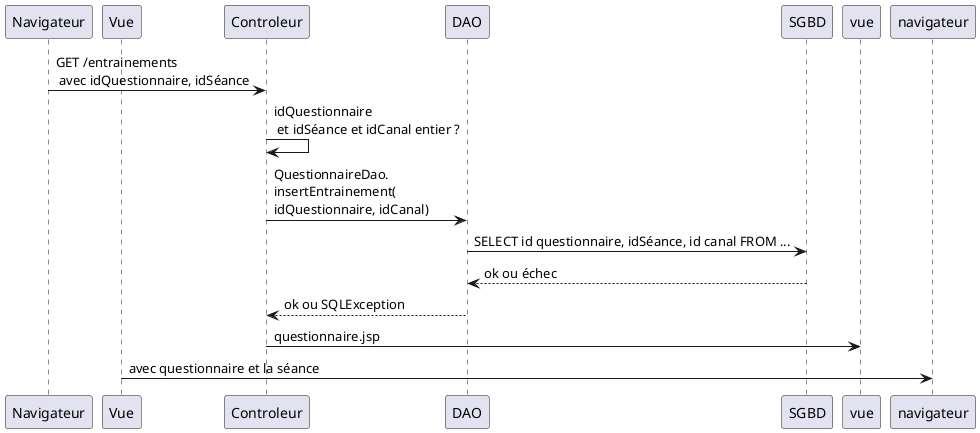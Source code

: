 @startuml
participant Navigateur
participant Vue

Navigateur -> Controleur: GET /entrainements\n avec idQuestionnaire, idSéance
Controleur -> Controleur: idQuestionnaire\n et idSéance et idCanal entier ?
Controleur -> DAO: QuestionnaireDao.\ninsertEntrainement(\nidQuestionnaire, idCanal)
DAO -> SGBD: SELECT id questionnaire, idSéance, id canal FROM ...
SGBD --> DAO: ok ou échec
DAO --> Controleur: ok ou SQLException
Controleur -> vue: questionnaire.jsp
Vue -> navigateur:avec questionnaire et la séance 
@enduml

